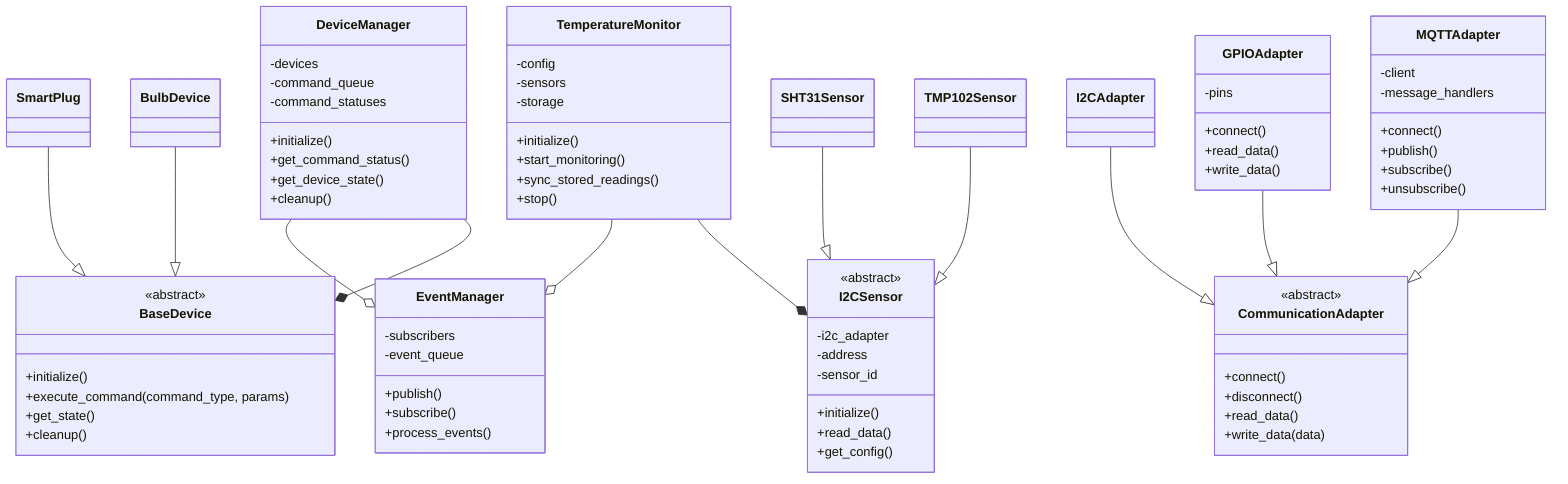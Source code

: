 classDiagram
    class BaseDevice {
        <<abstract>>
        +initialize()
        +execute_command(command_type, params)
        +get_state()
        +cleanup()
    }
    
    class CommunicationAdapter {
        <<abstract>>
        +connect()
        +disconnect()
        +read_data()
        +write_data(data)
    }

    class I2CSensor {
        <<abstract>>
        -i2c_adapter
        -address
        -sensor_id
        +initialize()
        +read_data()
        +get_config()
    }

    class DeviceManager {
        -devices
        -command_queue
        -command_statuses
        +initialize()
        +get_command_status()
        +get_device_state()
        +cleanup()
    }

    class EventManager {
        -subscribers
        -event_queue
        +publish()
        +subscribe()
        +process_events()
    }

    class TemperatureMonitor {
        -config
        -sensors
        -storage
        +initialize()
        +start_monitoring()
        +sync_stored_readings()
        +stop()
    }

    class MQTTAdapter {
        -client
        -message_handlers
        +connect()
        +publish()
        +subscribe()
        +unsubscribe()
    }

    class GPIOAdapter {
        -pins
        +connect()
        +read_data()
        +write_data()
    }

    BulbDevice --|> BaseDevice
    SmartPlug --|> BaseDevice
    MQTTAdapter --|> CommunicationAdapter
    GPIOAdapter --|> CommunicationAdapter
    I2CAdapter --|> CommunicationAdapter
    TMP102Sensor --|> I2CSensor
    SHT31Sensor --|> I2CSensor
    
    DeviceManager --* BaseDevice
    TemperatureMonitor --* I2CSensor
    DeviceManager --o EventManager
    TemperatureMonitor --o EventManager